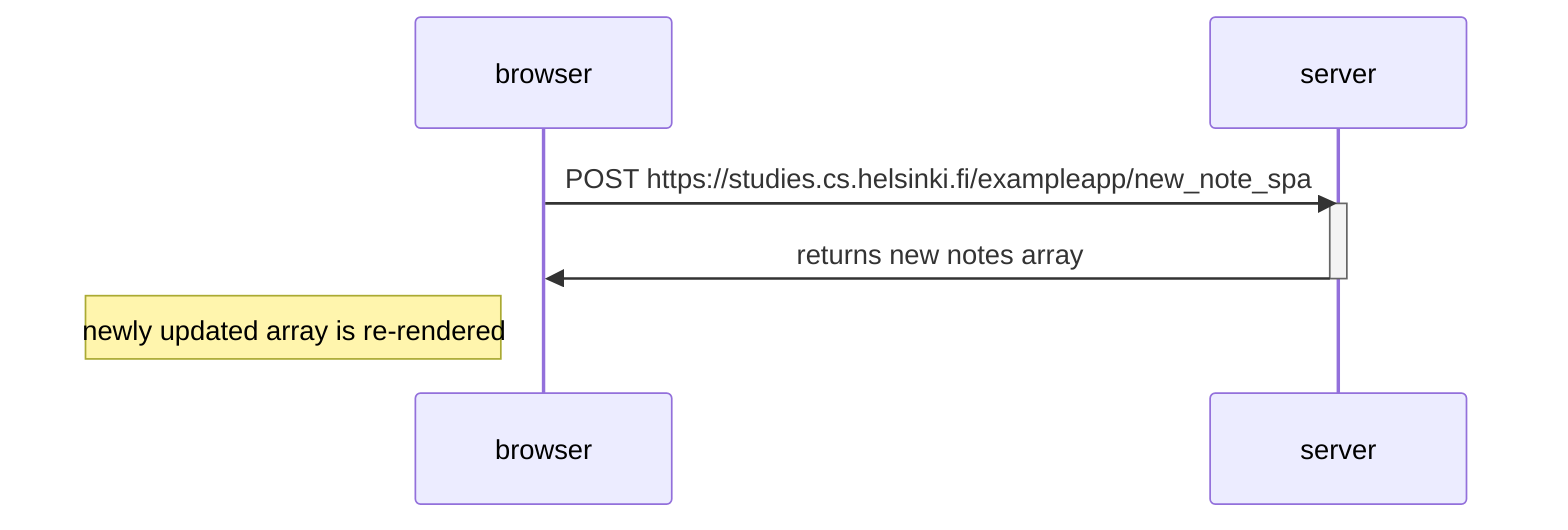 sequenceDiagram
    participant browser
    participant server

    browser->>server: POST https://studies.cs.helsinki.fi/exampleapp/new_note_spa
    activate server
    server->>browser: returns new notes array
    deactivate server

    Note left of browser: newly updated array is re-rendered